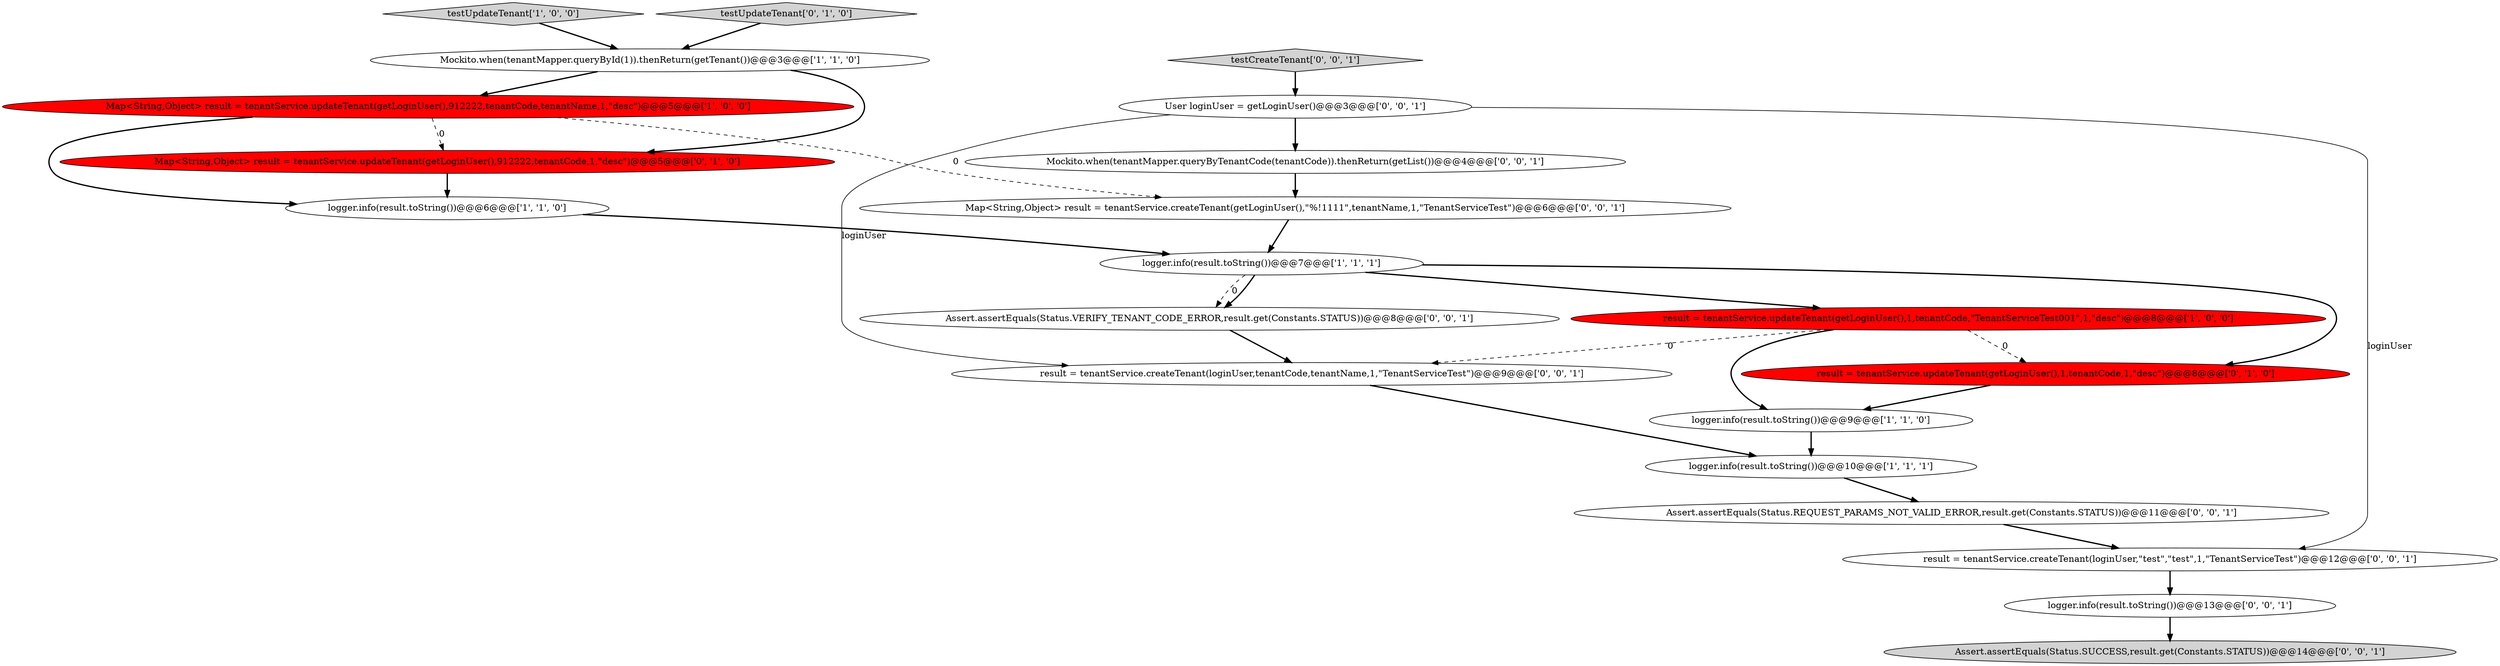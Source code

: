 digraph {
14 [style = filled, label = "Assert.assertEquals(Status.VERIFY_TENANT_CODE_ERROR,result.get(Constants.STATUS))@@@8@@@['0', '0', '1']", fillcolor = white, shape = ellipse image = "AAA0AAABBB3BBB"];
0 [style = filled, label = "Map<String,Object> result = tenantService.updateTenant(getLoginUser(),912222,tenantCode,tenantName,1,\"desc\")@@@5@@@['1', '0', '0']", fillcolor = red, shape = ellipse image = "AAA1AAABBB1BBB"];
10 [style = filled, label = "result = tenantService.updateTenant(getLoginUser(),1,tenantCode,1,\"desc\")@@@8@@@['0', '1', '0']", fillcolor = red, shape = ellipse image = "AAA1AAABBB2BBB"];
6 [style = filled, label = "testUpdateTenant['1', '0', '0']", fillcolor = lightgray, shape = diamond image = "AAA0AAABBB1BBB"];
3 [style = filled, label = "logger.info(result.toString())@@@6@@@['1', '1', '0']", fillcolor = white, shape = ellipse image = "AAA0AAABBB1BBB"];
19 [style = filled, label = "Mockito.when(tenantMapper.queryByTenantCode(tenantCode)).thenReturn(getList())@@@4@@@['0', '0', '1']", fillcolor = white, shape = ellipse image = "AAA0AAABBB3BBB"];
4 [style = filled, label = "logger.info(result.toString())@@@9@@@['1', '1', '0']", fillcolor = white, shape = ellipse image = "AAA0AAABBB1BBB"];
9 [style = filled, label = "Map<String,Object> result = tenantService.updateTenant(getLoginUser(),912222,tenantCode,1,\"desc\")@@@5@@@['0', '1', '0']", fillcolor = red, shape = ellipse image = "AAA1AAABBB2BBB"];
13 [style = filled, label = "testCreateTenant['0', '0', '1']", fillcolor = lightgray, shape = diamond image = "AAA0AAABBB3BBB"];
20 [style = filled, label = "Map<String,Object> result = tenantService.createTenant(getLoginUser(),\"%!1111\",tenantName,1,\"TenantServiceTest\")@@@6@@@['0', '0', '1']", fillcolor = white, shape = ellipse image = "AAA0AAABBB3BBB"];
2 [style = filled, label = "logger.info(result.toString())@@@7@@@['1', '1', '1']", fillcolor = white, shape = ellipse image = "AAA0AAABBB1BBB"];
7 [style = filled, label = "logger.info(result.toString())@@@10@@@['1', '1', '1']", fillcolor = white, shape = ellipse image = "AAA0AAABBB1BBB"];
8 [style = filled, label = "testUpdateTenant['0', '1', '0']", fillcolor = lightgray, shape = diamond image = "AAA0AAABBB2BBB"];
11 [style = filled, label = "User loginUser = getLoginUser()@@@3@@@['0', '0', '1']", fillcolor = white, shape = ellipse image = "AAA0AAABBB3BBB"];
15 [style = filled, label = "Assert.assertEquals(Status.REQUEST_PARAMS_NOT_VALID_ERROR,result.get(Constants.STATUS))@@@11@@@['0', '0', '1']", fillcolor = white, shape = ellipse image = "AAA0AAABBB3BBB"];
17 [style = filled, label = "logger.info(result.toString())@@@13@@@['0', '0', '1']", fillcolor = white, shape = ellipse image = "AAA0AAABBB3BBB"];
1 [style = filled, label = "Mockito.when(tenantMapper.queryById(1)).thenReturn(getTenant())@@@3@@@['1', '1', '0']", fillcolor = white, shape = ellipse image = "AAA0AAABBB1BBB"];
12 [style = filled, label = "result = tenantService.createTenant(loginUser,tenantCode,tenantName,1,\"TenantServiceTest\")@@@9@@@['0', '0', '1']", fillcolor = white, shape = ellipse image = "AAA0AAABBB3BBB"];
5 [style = filled, label = "result = tenantService.updateTenant(getLoginUser(),1,tenantCode,\"TenantServiceTest001\",1,\"desc\")@@@8@@@['1', '0', '0']", fillcolor = red, shape = ellipse image = "AAA1AAABBB1BBB"];
16 [style = filled, label = "result = tenantService.createTenant(loginUser,\"test\",\"test\",1,\"TenantServiceTest\")@@@12@@@['0', '0', '1']", fillcolor = white, shape = ellipse image = "AAA0AAABBB3BBB"];
18 [style = filled, label = "Assert.assertEquals(Status.SUCCESS,result.get(Constants.STATUS))@@@14@@@['0', '0', '1']", fillcolor = lightgray, shape = ellipse image = "AAA0AAABBB3BBB"];
0->3 [style = bold, label=""];
11->16 [style = solid, label="loginUser"];
5->12 [style = dashed, label="0"];
19->20 [style = bold, label=""];
1->0 [style = bold, label=""];
16->17 [style = bold, label=""];
11->19 [style = bold, label=""];
2->10 [style = bold, label=""];
15->16 [style = bold, label=""];
0->20 [style = dashed, label="0"];
13->11 [style = bold, label=""];
12->7 [style = bold, label=""];
4->7 [style = bold, label=""];
1->9 [style = bold, label=""];
20->2 [style = bold, label=""];
8->1 [style = bold, label=""];
6->1 [style = bold, label=""];
2->14 [style = dashed, label="0"];
3->2 [style = bold, label=""];
5->10 [style = dashed, label="0"];
14->12 [style = bold, label=""];
2->14 [style = bold, label=""];
5->4 [style = bold, label=""];
10->4 [style = bold, label=""];
11->12 [style = solid, label="loginUser"];
9->3 [style = bold, label=""];
7->15 [style = bold, label=""];
0->9 [style = dashed, label="0"];
17->18 [style = bold, label=""];
2->5 [style = bold, label=""];
}
